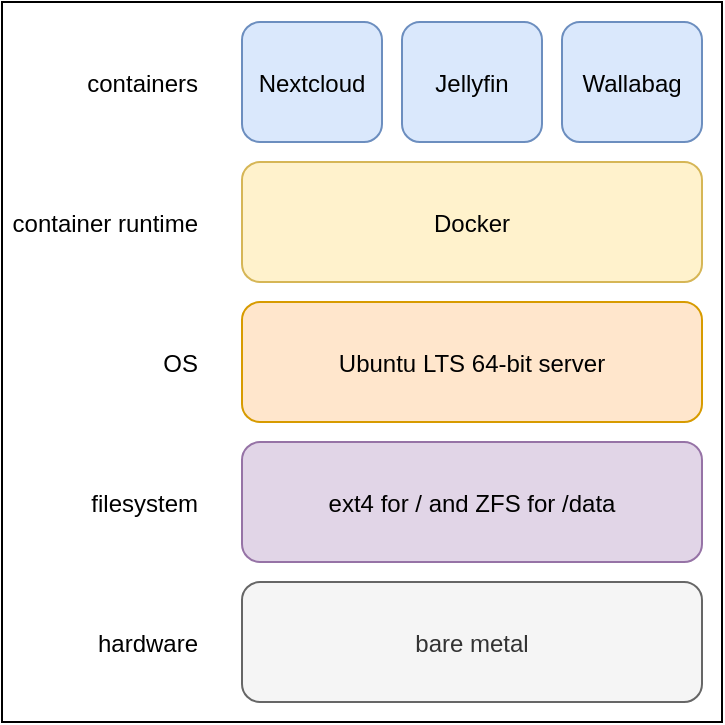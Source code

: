 <mxfile version="24.2.2" type="device">
  <diagram id="2zl0Z5G6ghSrFKEEEcXR" name="Page-1">
    <mxGraphModel dx="583" dy="581" grid="1" gridSize="10" guides="1" tooltips="1" connect="1" arrows="1" fold="1" page="1" pageScale="1" pageWidth="850" pageHeight="1100" math="0" shadow="0">
      <root>
        <mxCell id="0" />
        <mxCell id="1" parent="0" />
        <mxCell id="hZMEYx6kupNzN6GzHAF5-1" value="" style="rounded=0;whiteSpace=wrap;html=1;" parent="1" vertex="1">
          <mxGeometry x="100" y="260" width="360" height="360" as="geometry" />
        </mxCell>
        <mxCell id="mi98yjef5SFVJaIdZgq--1" value="bare metal" style="rounded=1;fillColor=#f5f5f5;fontColor=#333333;strokeColor=#666666;shadow=0;" parent="1" vertex="1">
          <mxGeometry x="220" y="550" width="230" height="60" as="geometry" />
        </mxCell>
        <mxCell id="mi98yjef5SFVJaIdZgq--2" value="Ubuntu LTS 64-bit server" style="rounded=1;fillColor=#ffe6cc;strokeColor=#d79b00;shadow=0;" parent="1" vertex="1">
          <mxGeometry x="220" y="410" width="230" height="60" as="geometry" />
        </mxCell>
        <mxCell id="mi98yjef5SFVJaIdZgq--3" value="ext4 for / and ZFS for /data" style="rounded=1;fillColor=#e1d5e7;strokeColor=#9673a6;shadow=0;" parent="1" vertex="1">
          <mxGeometry x="220" y="480" width="230" height="60" as="geometry" />
        </mxCell>
        <mxCell id="mi98yjef5SFVJaIdZgq--4" value="Docker" style="rounded=1;fillColor=#fff2cc;strokeColor=#d6b656;glass=0;shadow=0;verticalAlign=middle;" parent="1" vertex="1">
          <mxGeometry x="220" y="340" width="230" height="60" as="geometry" />
        </mxCell>
        <mxCell id="mi98yjef5SFVJaIdZgq--5" value="Nextcloud" style="rounded=1;fillColor=#dae8fc;strokeColor=#6c8ebf;rotation=0;shadow=0;" parent="1" vertex="1">
          <mxGeometry x="220" y="270" width="70" height="60" as="geometry" />
        </mxCell>
        <mxCell id="mi98yjef5SFVJaIdZgq--6" value="Jellyfin" style="rounded=1;fillColor=#dae8fc;strokeColor=#6c8ebf;shadow=0;" parent="1" vertex="1">
          <mxGeometry x="300" y="270" width="70" height="60" as="geometry" />
        </mxCell>
        <mxCell id="mi98yjef5SFVJaIdZgq--7" value="Wallabag" style="rounded=1;fillColor=#dae8fc;strokeColor=#6c8ebf;shadow=0;" parent="1" vertex="1">
          <mxGeometry x="380" y="270" width="70" height="60" as="geometry" />
        </mxCell>
        <mxCell id="mi98yjef5SFVJaIdZgq--10" value="hardware" style="text;strokeColor=none;align=right;fillColor=none;verticalAlign=middle;rounded=1;shadow=0;" parent="1" vertex="1">
          <mxGeometry x="140" y="565" width="60" height="30" as="geometry" />
        </mxCell>
        <mxCell id="mi98yjef5SFVJaIdZgq--11" value="OS" style="text;strokeColor=none;align=right;fillColor=none;verticalAlign=middle;rounded=1;shadow=0;" parent="1" vertex="1">
          <mxGeometry x="140" y="425" width="60" height="30" as="geometry" />
        </mxCell>
        <mxCell id="mi98yjef5SFVJaIdZgq--12" value="filesystem" style="text;strokeColor=none;align=right;fillColor=none;verticalAlign=middle;rounded=1;shadow=0;" parent="1" vertex="1">
          <mxGeometry x="140" y="495" width="60" height="30" as="geometry" />
        </mxCell>
        <mxCell id="mi98yjef5SFVJaIdZgq--13" value="container runtime" style="text;strokeColor=none;align=right;fillColor=none;verticalAlign=middle;rounded=1;shadow=0;" parent="1" vertex="1">
          <mxGeometry x="140" y="355" width="60" height="30" as="geometry" />
        </mxCell>
        <mxCell id="mi98yjef5SFVJaIdZgq--14" value="containers" style="text;strokeColor=none;align=right;fillColor=none;verticalAlign=middle;rounded=1;shadow=0;" parent="1" vertex="1">
          <mxGeometry x="140" y="285" width="60" height="30" as="geometry" />
        </mxCell>
      </root>
    </mxGraphModel>
  </diagram>
</mxfile>
